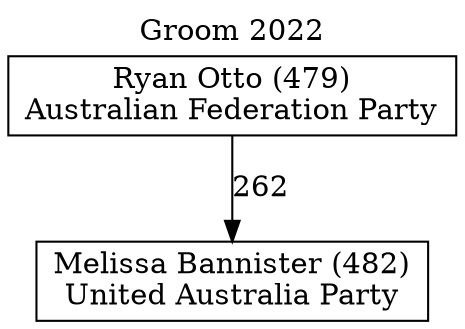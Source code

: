 // House preference flow
digraph "Melissa Bannister (482)_Groom_2022" {
	graph [label="Groom 2022" labelloc=t mclimit=10]
	node [shape=box]
	"Melissa Bannister (482)" [label="Melissa Bannister (482)
United Australia Party"]
	"Ryan Otto (479)" [label="Ryan Otto (479)
Australian Federation Party"]
	"Ryan Otto (479)" -> "Melissa Bannister (482)" [label=262]
}
